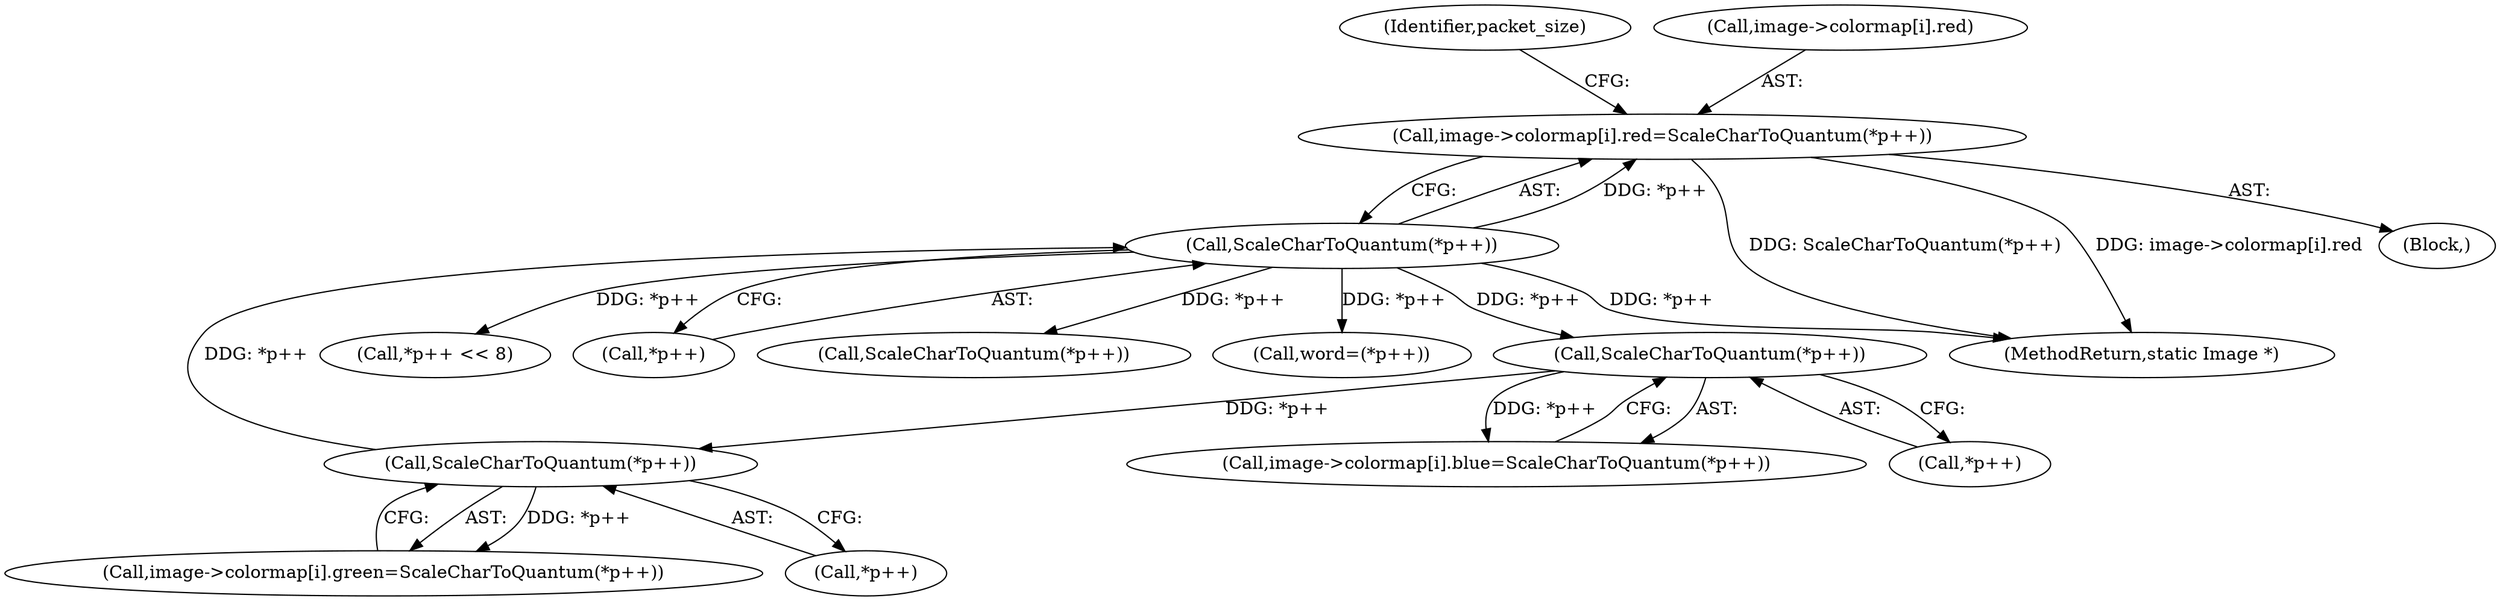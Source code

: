 digraph "0_ImageMagick_f6e9d0d9955e85bdd7540b251cd50d598dacc5e6_10@array" {
"1000582" [label="(Call,image->colormap[i].red=ScaleCharToQuantum(*p++))"];
"1000590" [label="(Call,ScaleCharToQuantum(*p++))"];
"1000578" [label="(Call,ScaleCharToQuantum(*p++))"];
"1000566" [label="(Call,ScaleCharToQuantum(*p++))"];
"1000570" [label="(Call,image->colormap[i].green=ScaleCharToQuantum(*p++))"];
"1000596" [label="(Identifier,packet_size)"];
"1000590" [label="(Call,ScaleCharToQuantum(*p++))"];
"1001334" [label="(Call,word=(*p++))"];
"1001646" [label="(MethodReturn,static Image *)"];
"1000557" [label="(Block,)"];
"1000558" [label="(Call,image->colormap[i].blue=ScaleCharToQuantum(*p++))"];
"1000567" [label="(Call,*p++)"];
"1000566" [label="(Call,ScaleCharToQuantum(*p++))"];
"1001341" [label="(Call,*p++ << 8)"];
"1000583" [label="(Call,image->colormap[i].red)"];
"1000591" [label="(Call,*p++)"];
"1000578" [label="(Call,ScaleCharToQuantum(*p++))"];
"1001522" [label="(Call,ScaleCharToQuantum(*p++))"];
"1000579" [label="(Call,*p++)"];
"1000582" [label="(Call,image->colormap[i].red=ScaleCharToQuantum(*p++))"];
"1000582" -> "1000557"  [label="AST: "];
"1000582" -> "1000590"  [label="CFG: "];
"1000583" -> "1000582"  [label="AST: "];
"1000590" -> "1000582"  [label="AST: "];
"1000596" -> "1000582"  [label="CFG: "];
"1000582" -> "1001646"  [label="DDG: ScaleCharToQuantum(*p++)"];
"1000582" -> "1001646"  [label="DDG: image->colormap[i].red"];
"1000590" -> "1000582"  [label="DDG: *p++"];
"1000590" -> "1000591"  [label="CFG: "];
"1000591" -> "1000590"  [label="AST: "];
"1000590" -> "1001646"  [label="DDG: *p++"];
"1000590" -> "1000566"  [label="DDG: *p++"];
"1000578" -> "1000590"  [label="DDG: *p++"];
"1000590" -> "1001334"  [label="DDG: *p++"];
"1000590" -> "1001341"  [label="DDG: *p++"];
"1000590" -> "1001522"  [label="DDG: *p++"];
"1000578" -> "1000570"  [label="AST: "];
"1000578" -> "1000579"  [label="CFG: "];
"1000579" -> "1000578"  [label="AST: "];
"1000570" -> "1000578"  [label="CFG: "];
"1000578" -> "1000570"  [label="DDG: *p++"];
"1000566" -> "1000578"  [label="DDG: *p++"];
"1000566" -> "1000558"  [label="AST: "];
"1000566" -> "1000567"  [label="CFG: "];
"1000567" -> "1000566"  [label="AST: "];
"1000558" -> "1000566"  [label="CFG: "];
"1000566" -> "1000558"  [label="DDG: *p++"];
}
